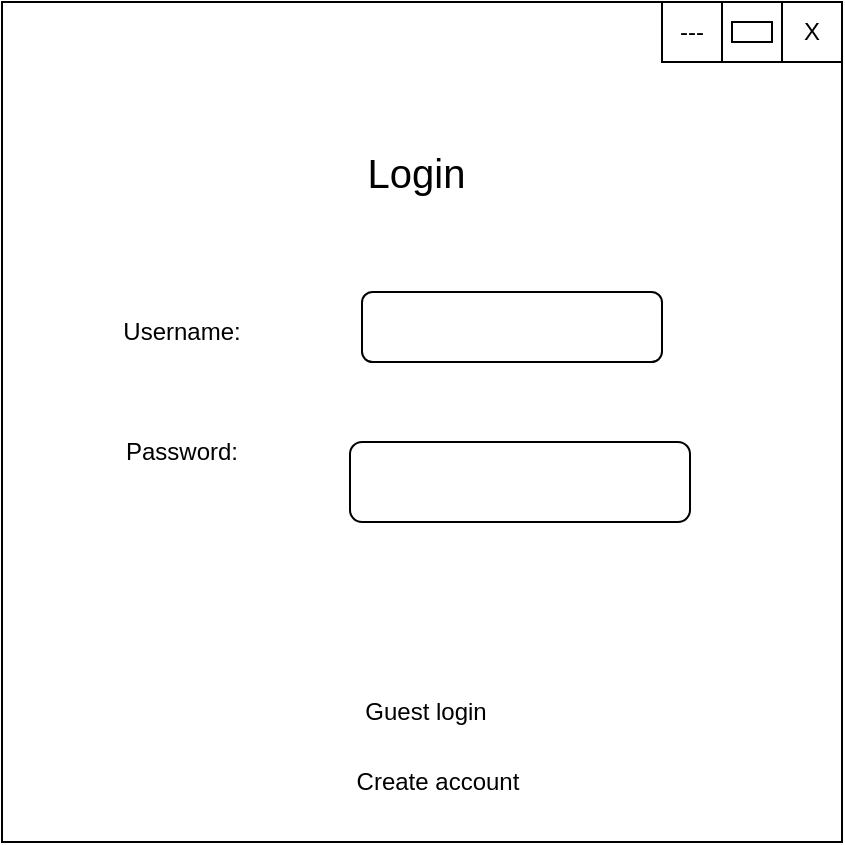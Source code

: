 <mxfile version="26.0.11">
  <diagram name="Page-1" id="PPpTGkr6xeQLACw-c4y5">
    <mxGraphModel dx="1426" dy="781" grid="1" gridSize="10" guides="1" tooltips="1" connect="1" arrows="1" fold="1" page="1" pageScale="1" pageWidth="827" pageHeight="1169" math="0" shadow="0">
      <root>
        <mxCell id="0" />
        <mxCell id="1" parent="0" />
        <mxCell id="cEEI7wRpShsSlFW6rlsJ-1" value="" style="whiteSpace=wrap;html=1;aspect=fixed;" vertex="1" parent="1">
          <mxGeometry x="210" y="140" width="420" height="420" as="geometry" />
        </mxCell>
        <mxCell id="cEEI7wRpShsSlFW6rlsJ-2" value="" style="rounded=0;whiteSpace=wrap;html=1;" vertex="1" parent="1">
          <mxGeometry x="540" y="140" width="90" height="30" as="geometry" />
        </mxCell>
        <mxCell id="cEEI7wRpShsSlFW6rlsJ-3" value="X" style="rounded=0;whiteSpace=wrap;html=1;" vertex="1" parent="1">
          <mxGeometry x="600" y="140" width="30" height="30" as="geometry" />
        </mxCell>
        <mxCell id="cEEI7wRpShsSlFW6rlsJ-4" value="" style="rounded=0;whiteSpace=wrap;html=1;" vertex="1" parent="1">
          <mxGeometry x="570" y="140" width="30" height="30" as="geometry" />
        </mxCell>
        <mxCell id="cEEI7wRpShsSlFW6rlsJ-5" value="---" style="rounded=0;whiteSpace=wrap;html=1;" vertex="1" parent="1">
          <mxGeometry x="540" y="140" width="30" height="30" as="geometry" />
        </mxCell>
        <mxCell id="cEEI7wRpShsSlFW6rlsJ-6" value="" style="rounded=0;whiteSpace=wrap;html=1;" vertex="1" parent="1">
          <mxGeometry x="575" y="150" width="20" height="10" as="geometry" />
        </mxCell>
        <mxCell id="cEEI7wRpShsSlFW6rlsJ-10" value="Login&amp;nbsp;" style="text;html=1;align=center;verticalAlign=middle;whiteSpace=wrap;rounded=0;fontSize=20;" vertex="1" parent="1">
          <mxGeometry x="357" y="200" width="126" height="50" as="geometry" />
        </mxCell>
        <mxCell id="cEEI7wRpShsSlFW6rlsJ-11" value="Username:" style="text;html=1;align=center;verticalAlign=middle;whiteSpace=wrap;rounded=0;" vertex="1" parent="1">
          <mxGeometry x="270" y="290" width="60" height="30" as="geometry" />
        </mxCell>
        <mxCell id="cEEI7wRpShsSlFW6rlsJ-12" value="Password:" style="text;html=1;align=center;verticalAlign=middle;whiteSpace=wrap;rounded=0;" vertex="1" parent="1">
          <mxGeometry x="270" y="350" width="60" height="30" as="geometry" />
        </mxCell>
        <mxCell id="cEEI7wRpShsSlFW6rlsJ-14" value="Guest login" style="text;html=1;align=center;verticalAlign=middle;whiteSpace=wrap;rounded=0;" vertex="1" parent="1">
          <mxGeometry x="384" y="480" width="76" height="30" as="geometry" />
        </mxCell>
        <mxCell id="cEEI7wRpShsSlFW6rlsJ-15" value="Create account" style="text;html=1;align=center;verticalAlign=middle;whiteSpace=wrap;rounded=0;" vertex="1" parent="1">
          <mxGeometry x="384" y="520" width="88" height="20" as="geometry" />
        </mxCell>
        <mxCell id="cEEI7wRpShsSlFW6rlsJ-16" value="" style="rounded=1;whiteSpace=wrap;html=1;" vertex="1" parent="1">
          <mxGeometry x="390" y="285" width="150" height="35" as="geometry" />
        </mxCell>
        <mxCell id="cEEI7wRpShsSlFW6rlsJ-17" value="" style="rounded=1;whiteSpace=wrap;html=1;" vertex="1" parent="1">
          <mxGeometry x="384" y="360" width="170" height="40" as="geometry" />
        </mxCell>
      </root>
    </mxGraphModel>
  </diagram>
</mxfile>
